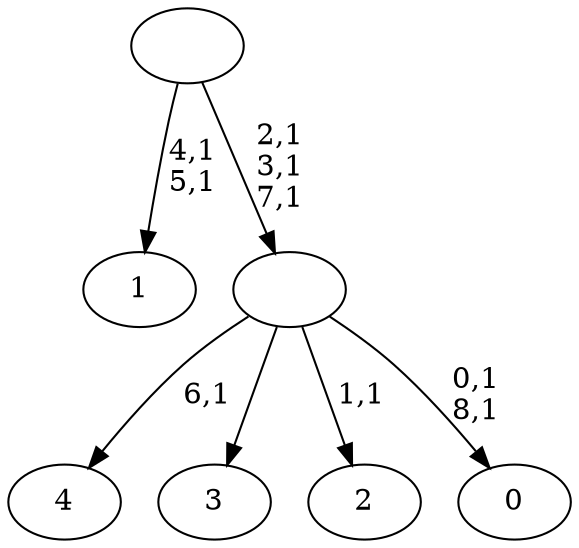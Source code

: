 digraph T {
	14 [label="4"]
	12 [label="3"]
	11 [label="2"]
	9 [label="1"]
	6 [label="0"]
	3 [label=""]
	0 [label=""]
	3 -> 6 [label="0,1\n8,1"]
	3 -> 11 [label="1,1"]
	3 -> 14 [label="6,1"]
	3 -> 12 [label=""]
	0 -> 3 [label="2,1\n3,1\n7,1"]
	0 -> 9 [label="4,1\n5,1"]
}
